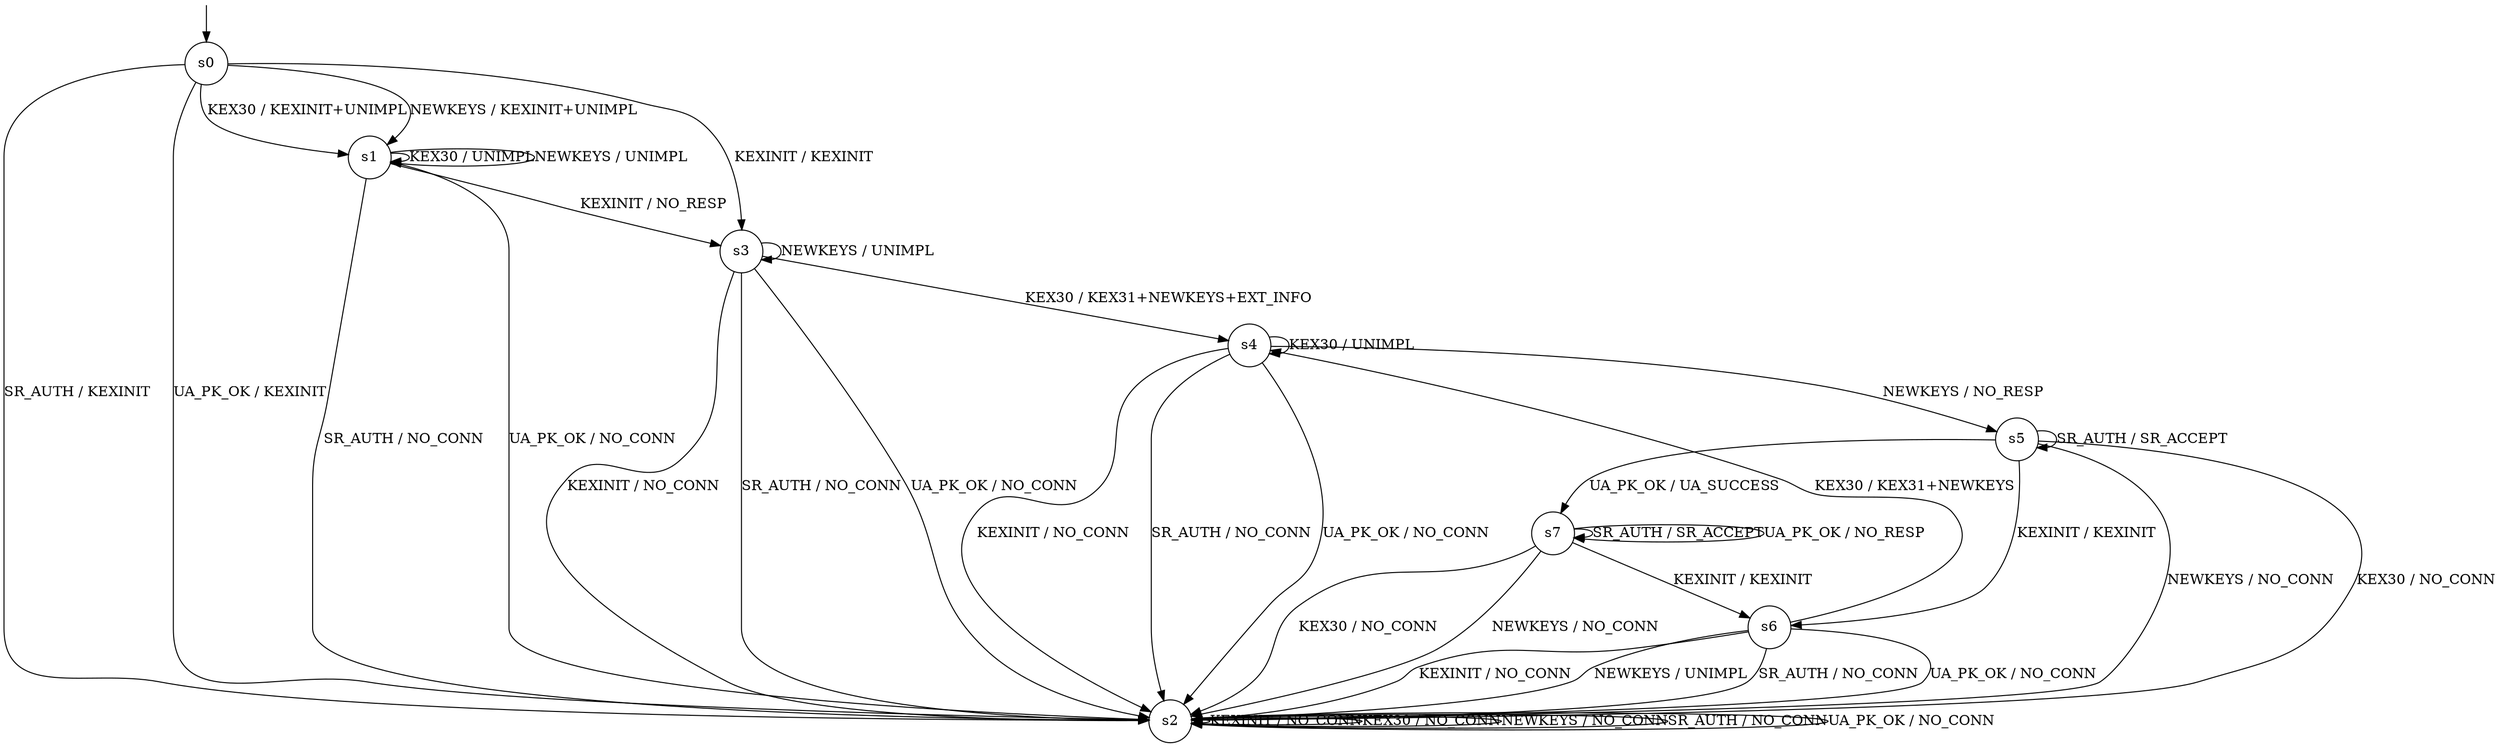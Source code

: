 digraph g {

	s0 [shape="circle" label="s0"];
	s1 [shape="circle" label="s1"];
	s2 [shape="circle" label="s2"];
	s3 [shape="circle" label="s3"];
	s4 [shape="circle" label="s4"];
	s5 [shape="circle" label="s5"];
	s6 [shape="circle" label="s6"];
	s7 [shape="circle" label="s7"];
	s0 -> s3 [label="KEXINIT / KEXINIT"];
	s0 -> s1 [label="KEX30 / KEXINIT+UNIMPL"];
	s0 -> s1 [label="NEWKEYS / KEXINIT+UNIMPL"];
	s0 -> s2 [label="SR_AUTH / KEXINIT"];
	s0 -> s2 [label="UA_PK_OK / KEXINIT"];
	s1 -> s3 [label="KEXINIT / NO_RESP"];
	s1 -> s1 [label="KEX30 / UNIMPL"];
	s1 -> s1 [label="NEWKEYS / UNIMPL"];
	s1 -> s2 [label="SR_AUTH / NO_CONN"];
	s1 -> s2 [label="UA_PK_OK / NO_CONN"];
	s2 -> s2 [label="KEXINIT / NO_CONN"];
	s2 -> s2 [label="KEX30 / NO_CONN"];
	s2 -> s2 [label="NEWKEYS / NO_CONN"];
	s2 -> s2 [label="SR_AUTH / NO_CONN"];
	s2 -> s2 [label="UA_PK_OK / NO_CONN"];
	s3 -> s2 [label="KEXINIT / NO_CONN"];
	s3 -> s4 [label="KEX30 / KEX31+NEWKEYS+EXT_INFO"];
	s3 -> s3 [label="NEWKEYS / UNIMPL"];
	s3 -> s2 [label="SR_AUTH / NO_CONN"];
	s3 -> s2 [label="UA_PK_OK / NO_CONN"];
	s4 -> s2 [label="KEXINIT / NO_CONN"];
	s4 -> s4 [label="KEX30 / UNIMPL"];
	s4 -> s5 [label="NEWKEYS / NO_RESP"];
	s4 -> s2 [label="SR_AUTH / NO_CONN"];
	s4 -> s2 [label="UA_PK_OK / NO_CONN"];
	s5 -> s6 [label="KEXINIT / KEXINIT"];
	s5 -> s2 [label="KEX30 / NO_CONN"];
	s5 -> s2 [label="NEWKEYS / NO_CONN"];
	s5 -> s5 [label="SR_AUTH / SR_ACCEPT"];
	s5 -> s7 [label="UA_PK_OK / UA_SUCCESS"];
	s6 -> s2 [label="KEXINIT / NO_CONN"];
	s6 -> s4 [label="KEX30 / KEX31+NEWKEYS"];
	s6 -> s2 [label="NEWKEYS / UNIMPL"];
	s6 -> s2 [label="SR_AUTH / NO_CONN"];
	s6 -> s2 [label="UA_PK_OK / NO_CONN"];
	s7 -> s6 [label="KEXINIT / KEXINIT"];
	s7 -> s2 [label="KEX30 / NO_CONN"];
	s7 -> s2 [label="NEWKEYS / NO_CONN"];
	s7 -> s7 [label="SR_AUTH / SR_ACCEPT"];
	s7 -> s7 [label="UA_PK_OK / NO_RESP"];

__start0 [label="" shape="none" width="0" height="0"];
__start0 -> s0;

}

